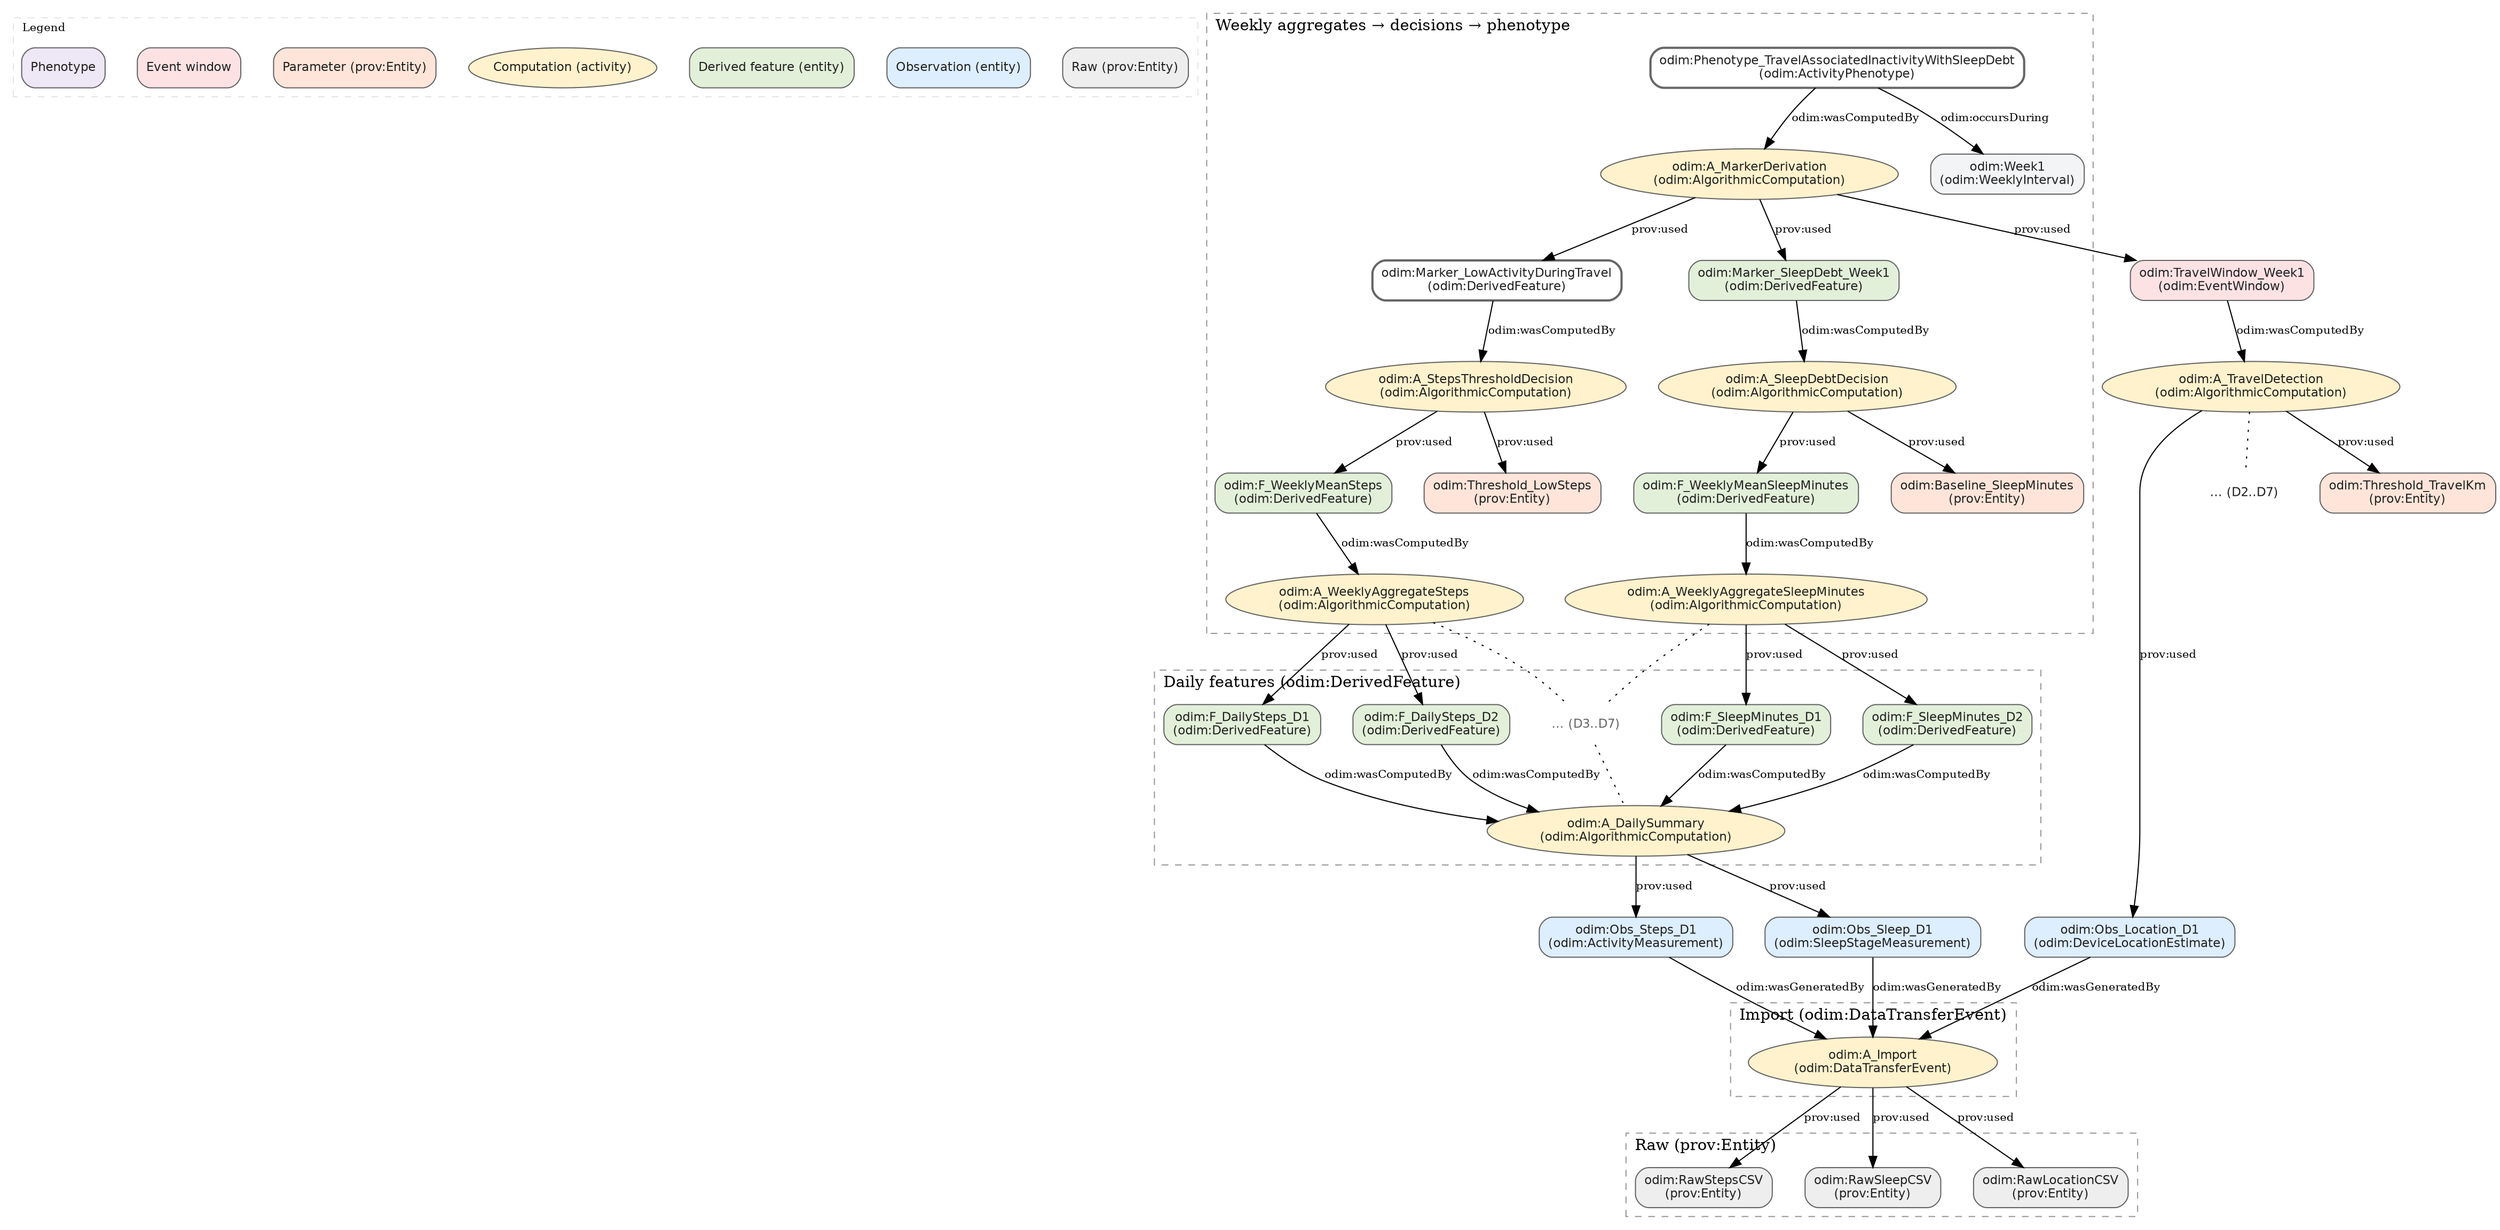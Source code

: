 digraph DemoFlow {
  rankdir=TB;
  splines=true;
  nodesep=0.4;
  ranksep=0.6;

  // Default node styles
  node [fontname="Helvetica", fontsize=11, style="rounded,filled", color="#666666", fontcolor="#222222", fillcolor="white"];

  // Define simple styling by type
  subgraph cluster_legend {
    label="Legend"; fontsize=10; color=gray90; style=dashed; labelloc="t"; labeljust="l";
    Lraw   [label="Raw (prov:Entity)", shape=box, fillcolor="#EEEEEE"];
    Lobs   [label="Observation (entity)", shape=box, fillcolor="#DDEEFF"];
    Lfeat  [label="Derived feature (entity)", shape=box, fillcolor="#E2F0D9"];
    Lact   [label="Computation (activity)", shape=ellipse, fillcolor="#FFF2CC"];
    Lparam [label="Parameter (prov:Entity)", shape=box, fillcolor="#FFE5D9"];
    Lwin   [label="Event window", shape=box, fillcolor="#FDE2E4"];
    Lpheno [label="Phenotype", shape=box, fillcolor="#EDE7F6"];
  }

  // Raw entities (prov:Entity)
  subgraph cluster_raw {
    label="Raw (prov:Entity)"; style=dashed; color=gray60; labelloc="t"; labeljust="l";
    RawSteps [label="odim:RawStepsCSV\n(prov:Entity)", shape=box, fillcolor="#EEEEEE"];
    RawSleep [label="odim:RawSleepCSV\n(prov:Entity)", shape=box, fillcolor="#EEEEEE"];
    RawLoc   [label="odim:RawLocationCSV\n(prov:Entity)", shape=box, fillcolor="#EEEEEE"];
  }

  // Import activity
  subgraph cluster_import {
    label="Import (odim:DataTransferEvent)"; style=dashed; color=gray60; labelloc="t"; labeljust="l";
    Import [label="odim:A_Import\n(odim:DataTransferEvent)", shape=ellipse, fillcolor="#FFF2CC"];
  }

  // Observations (entities)
  subgraph cluster_obs {
    label=""; style=invis; color=gray60;
    ObsSteps [label="odim:Obs_Steps_D1\n(odim:ActivityMeasurement)", shape=box, fillcolor="#DDEEFF"];
    ObsSleep [label="odim:Obs_Sleep_D1\n(odim:SleepStageMeasurement)", shape=box, fillcolor="#DDEEFF"];
    ObsLoc   [label="odim:Obs_Location_D1\n(odim:DeviceLocationEstimate)", shape=box, fillcolor="#DDEEFF"];
    ObsDots  [label="… (D2..D7)", shape=plaintext];
  }

  // Daily computation + features (steps + sleep minutes)
  subgraph cluster_daily {
    label="Daily features (odim:DerivedFeature)"; style=dashed; color=gray60; labelloc="t"; labeljust="l";
    DailyComp [label="odim:A_DailySummary\n(odim:AlgorithmicComputation)", shape=ellipse, fillcolor="#FFF2CC"];
    F1 [label="odim:F_DailySteps_D1\n(odim:DerivedFeature)", shape=box, fillcolor="#E2F0D9"];
    F2 [label="odim:F_DailySteps_D2\n(odim:DerivedFeature)", shape=box, fillcolor="#E2F0D9"];
    FDots [label="… (D3..D7)", shape=plaintext, color="#888888", fontcolor="#666666"];
    SQ1 [label="odim:F_SleepMinutes_D1\n(odim:DerivedFeature)", shape=box, fillcolor="#E2F0D9"];
    SQ2 [label="odim:F_SleepMinutes_D2\n(odim:DerivedFeature)", shape=box, fillcolor="#E2F0D9"];
  }

  // Weekly aggregation + decisions + combined phenotype
  subgraph cluster_weekly {
    label="Weekly aggregates → decisions → phenotype"; style=dashed; color=gray60; labelloc="t"; labeljust="l";
    WeeklySteps [label="odim:A_WeeklyAggregateSteps\n(odim:AlgorithmicComputation)", shape=ellipse, fillcolor="#FFF2CC"];
    MeanSteps [label="odim:F_WeeklyMeanSteps\n(odim:DerivedFeature)", shape=box, fillcolor="#E2F0D9"];
    Thresh [label="odim:Threshold_LowSteps\n(prov:Entity)", shape=box, fillcolor="#FFE5D9"];
    StepsDecision [label="odim:A_StepsThresholdDecision\n(odim:AlgorithmicComputation)", shape=ellipse, fillcolor="#FFF2CC"];
    Marker [label="odim:Marker_LowActivityDuringTravel\n(odim:DerivedFeature)", shape=box, style="rounded,bold", fillcolor="#E2F0D9"];

    WeeklySleep [label="odim:A_WeeklyAggregateSleepMinutes\n(odim:AlgorithmicComputation)", shape=ellipse, fillcolor="#FFF2CC"];
    MeanSleep [label="odim:F_WeeklyMeanSleepMinutes\n(odim:DerivedFeature)", shape=box, fillcolor="#E2F0D9"];
    SleepBaseline [label="odim:Baseline_SleepMinutes\n(prov:Entity)", shape=box, fillcolor="#FFE5D9"];
    SleepDebtDecision [label="odim:A_SleepDebtDecision\n(odim:AlgorithmicComputation)", shape=ellipse, fillcolor="#FFF2CC"];
    SleepDebt [label="odim:Marker_SleepDebt_Week1\n(odim:DerivedFeature)", shape=box, fillcolor="#E2F0D9"];

    Combine [label="odim:A_MarkerDerivation\n(odim:AlgorithmicComputation)", shape=ellipse, fillcolor="#FFF2CC"];
    Phenotype [label="odim:Phenotype_TravelAssociatedInactivityWithSleepDebt\n(odim:ActivityPhenotype)", shape=box, style="rounded,bold", fillcolor="#EDE7F6"];
    Week [label="odim:Week1\n(odim:WeeklyInterval)", shape=box, fillcolor="#F3F4F6"];
  }

  // Edges with exact predicates
  // Import used raw files (prov:used: Activity -> Entity)
  Import -> RawSteps [label="prov:used", fontsize=10];
  Import -> RawSleep [label="prov:used", fontsize=10];
  Import -> RawLoc   [label="prov:used", fontsize=10];

  // Observations were generated by Import (odim:wasGeneratedBy: Entity -> Activity)
  ObsSteps -> Import [label="odim:wasGeneratedBy", fontsize=10];
  ObsSleep -> Import [label="odim:wasGeneratedBy", fontsize=10];
  ObsLoc   -> Import [label="odim:wasGeneratedBy", fontsize=10];
  {rank=same; ObsSteps; ObsSleep; ObsLoc;}

  // Daily computation used observations (prov:used)
  DailyComp -> ObsSteps [label="prov:used", fontsize=10];
  DailyComp -> ObsSleep [label="prov:used", fontsize=10];

  // Travel detection from location observations
  TravelDetect [label="odim:A_TravelDetection\n(odim:AlgorithmicComputation)", shape=ellipse, fillcolor="#FFF2CC"];
  TravelWin [label="odim:TravelWindow_Week1\n(odim:EventWindow)", shape=box, fillcolor="#FDE2E4"];
  TravelThresh [label="odim:Threshold_TravelKm\n(prov:Entity)", shape=box, fillcolor="#FFE5D9"];
  TravelDetect -> ObsLoc [label="prov:used", fontsize=10];
  TravelDetect -> ObsDots [style=dotted, arrowhead=none];
  TravelDetect -> TravelThresh [label="prov:used", fontsize=10];
  TravelWin -> TravelDetect [label="odim:wasComputedBy", fontsize=10];

  // Daily features were computed by DailyComp (odim:wasComputedBy)
  F1 -> DailyComp [label="odim:wasComputedBy", fontsize=10];
  F2 -> DailyComp [label="odim:wasComputedBy", fontsize=10];
  SQ1 -> DailyComp [label="odim:wasComputedBy", fontsize=10];
  SQ2 -> DailyComp [label="odim:wasComputedBy", fontsize=10];
  FDots -> DailyComp [style=dotted, arrowhead=none];

  // Weekly steps aggregate and decision
  WeeklySteps -> F1 [label="prov:used", fontsize=10];
  WeeklySteps -> F2 [label="prov:used", fontsize=10];
  WeeklySteps -> FDots [style=dotted, arrowhead=none];
  MeanSteps -> WeeklySteps [label="odim:wasComputedBy", fontsize=10];
  StepsDecision -> MeanSteps [label="prov:used", fontsize=10];
  StepsDecision -> Thresh [label="prov:used", fontsize=10];
  Marker -> StepsDecision [label="odim:wasComputedBy", fontsize=10];

  // Weekly sleep minutes aggregate + sleep debt decision
  WeeklySleep -> SQ1 [label="prov:used", fontsize=10];
  WeeklySleep -> SQ2 [label="prov:used", fontsize=10];
  WeeklySleep -> FDots [style=dotted, arrowhead=none];
  MeanSleep -> WeeklySleep [label="odim:wasComputedBy", fontsize=10];
  SleepDebtDecision -> MeanSleep [label="prov:used", fontsize=10];
  SleepDebtDecision -> SleepBaseline [label="prov:used", fontsize=10];
  SleepDebt -> SleepDebtDecision [label="odim:wasComputedBy", fontsize=10];

  // Combined phenotype marker
  Combine -> Marker [label="prov:used", fontsize=10];
  Combine -> SleepDebt [label="prov:used", fontsize=10];
  Combine -> TravelWin [label="prov:used", fontsize=10];
  Phenotype -> Combine [label="odim:wasComputedBy", fontsize=10];
  Phenotype -> Week [label="odim:occursDuring", fontsize=10];
}
